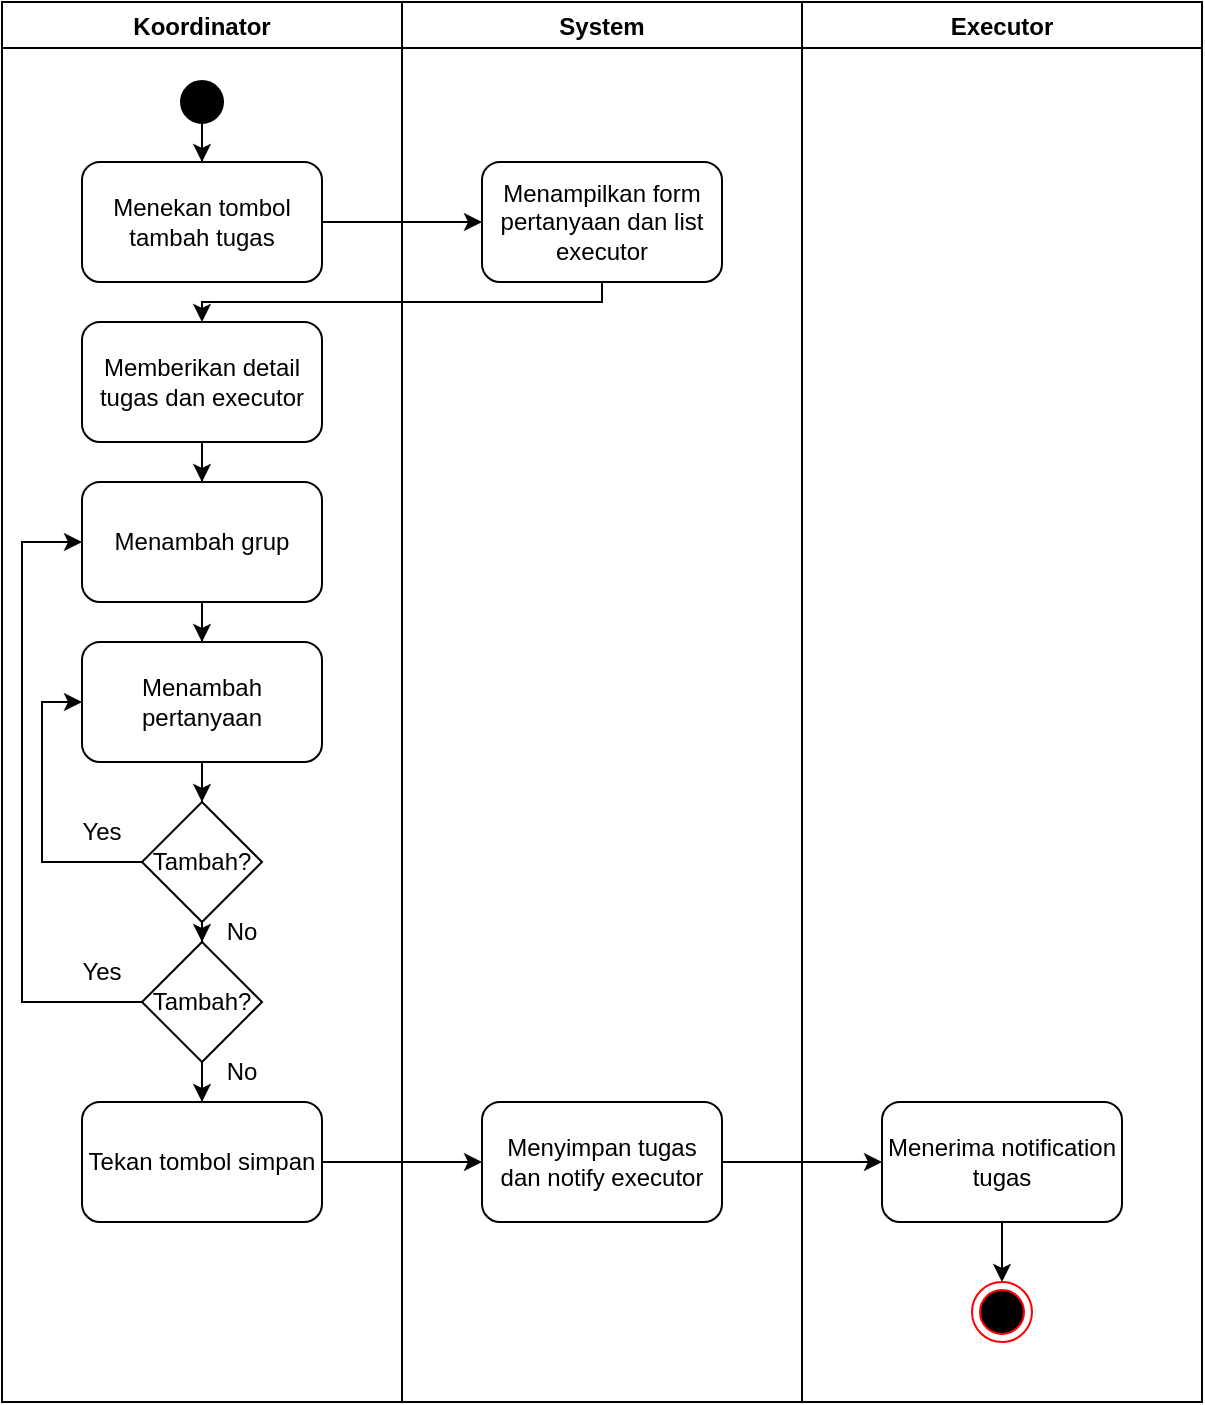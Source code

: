 <mxfile version="20.3.0" type="device"><diagram id="TBLnxZeJ3RI-i0YEfgrp" name="Page-1"><mxGraphModel dx="1480" dy="744" grid="1" gridSize="10" guides="1" tooltips="1" connect="1" arrows="1" fold="1" page="1" pageScale="1" pageWidth="850" pageHeight="1100" math="0" shadow="0"><root><mxCell id="0"/><mxCell id="1" parent="0"/><mxCell id="LxbrIodckl7pqJ2u9BlP-1" value="Koordinator" style="swimlane;" vertex="1" parent="1"><mxGeometry x="160" y="40" width="200" height="700" as="geometry"/></mxCell><mxCell id="LxbrIodckl7pqJ2u9BlP-7" style="edgeStyle=orthogonalEdgeStyle;rounded=0;orthogonalLoop=1;jettySize=auto;html=1;" edge="1" parent="LxbrIodckl7pqJ2u9BlP-1" source="LxbrIodckl7pqJ2u9BlP-3" target="LxbrIodckl7pqJ2u9BlP-4"><mxGeometry relative="1" as="geometry"/></mxCell><mxCell id="LxbrIodckl7pqJ2u9BlP-3" value="" style="strokeWidth=2;html=1;shape=mxgraph.flowchart.start_2;whiteSpace=wrap;fillColor=#000000;container=0;" vertex="1" parent="LxbrIodckl7pqJ2u9BlP-1"><mxGeometry x="90" y="40" width="20" height="20" as="geometry"/></mxCell><mxCell id="LxbrIodckl7pqJ2u9BlP-4" value="Menekan tombol tambah tugas" style="rounded=1;whiteSpace=wrap;html=1;" vertex="1" parent="LxbrIodckl7pqJ2u9BlP-1"><mxGeometry x="40" y="80" width="120" height="60" as="geometry"/></mxCell><mxCell id="LxbrIodckl7pqJ2u9BlP-14" style="edgeStyle=orthogonalEdgeStyle;rounded=0;orthogonalLoop=1;jettySize=auto;html=1;" edge="1" parent="LxbrIodckl7pqJ2u9BlP-1" source="LxbrIodckl7pqJ2u9BlP-10" target="LxbrIodckl7pqJ2u9BlP-12"><mxGeometry relative="1" as="geometry"/></mxCell><mxCell id="LxbrIodckl7pqJ2u9BlP-10" value="Menambah grup" style="whiteSpace=wrap;html=1;rounded=1;" vertex="1" parent="LxbrIodckl7pqJ2u9BlP-1"><mxGeometry x="40" y="240" width="120" height="60" as="geometry"/></mxCell><mxCell id="LxbrIodckl7pqJ2u9BlP-15" style="edgeStyle=orthogonalEdgeStyle;rounded=0;orthogonalLoop=1;jettySize=auto;html=1;" edge="1" parent="LxbrIodckl7pqJ2u9BlP-1" source="LxbrIodckl7pqJ2u9BlP-12" target="LxbrIodckl7pqJ2u9BlP-13"><mxGeometry relative="1" as="geometry"/></mxCell><mxCell id="LxbrIodckl7pqJ2u9BlP-12" value="Menambah pertanyaan" style="whiteSpace=wrap;html=1;rounded=1;" vertex="1" parent="LxbrIodckl7pqJ2u9BlP-1"><mxGeometry x="40" y="320" width="120" height="60" as="geometry"/></mxCell><mxCell id="LxbrIodckl7pqJ2u9BlP-20" style="edgeStyle=orthogonalEdgeStyle;rounded=0;orthogonalLoop=1;jettySize=auto;html=1;" edge="1" parent="LxbrIodckl7pqJ2u9BlP-1" source="LxbrIodckl7pqJ2u9BlP-13" target="LxbrIodckl7pqJ2u9BlP-18"><mxGeometry relative="1" as="geometry"/></mxCell><mxCell id="LxbrIodckl7pqJ2u9BlP-13" value="Tambah?" style="rhombus;whiteSpace=wrap;html=1;" vertex="1" parent="LxbrIodckl7pqJ2u9BlP-1"><mxGeometry x="70" y="400" width="60" height="60" as="geometry"/></mxCell><mxCell id="LxbrIodckl7pqJ2u9BlP-17" style="edgeStyle=orthogonalEdgeStyle;rounded=0;orthogonalLoop=1;jettySize=auto;html=1;entryX=0;entryY=0.5;entryDx=0;entryDy=0;" edge="1" parent="LxbrIodckl7pqJ2u9BlP-1" source="LxbrIodckl7pqJ2u9BlP-13" target="LxbrIodckl7pqJ2u9BlP-12"><mxGeometry relative="1" as="geometry"><mxPoint x="30" y="410" as="targetPoint"/><Array as="points"><mxPoint x="20" y="430"/><mxPoint x="20" y="350"/></Array></mxGeometry></mxCell><mxCell id="LxbrIodckl7pqJ2u9BlP-19" style="edgeStyle=orthogonalEdgeStyle;rounded=0;orthogonalLoop=1;jettySize=auto;html=1;entryX=0;entryY=0.5;entryDx=0;entryDy=0;" edge="1" parent="LxbrIodckl7pqJ2u9BlP-1" source="LxbrIodckl7pqJ2u9BlP-18" target="LxbrIodckl7pqJ2u9BlP-10"><mxGeometry relative="1" as="geometry"><Array as="points"><mxPoint x="10" y="500"/><mxPoint x="10" y="270"/></Array></mxGeometry></mxCell><mxCell id="LxbrIodckl7pqJ2u9BlP-25" value="" style="edgeStyle=orthogonalEdgeStyle;rounded=0;orthogonalLoop=1;jettySize=auto;html=1;" edge="1" parent="LxbrIodckl7pqJ2u9BlP-1" source="LxbrIodckl7pqJ2u9BlP-18" target="LxbrIodckl7pqJ2u9BlP-24"><mxGeometry relative="1" as="geometry"/></mxCell><mxCell id="LxbrIodckl7pqJ2u9BlP-18" value="Tambah?" style="rhombus;whiteSpace=wrap;html=1;" vertex="1" parent="LxbrIodckl7pqJ2u9BlP-1"><mxGeometry x="70" y="470" width="60" height="60" as="geometry"/></mxCell><mxCell id="LxbrIodckl7pqJ2u9BlP-24" value="Tekan tombol simpan" style="rounded=1;whiteSpace=wrap;html=1;" vertex="1" parent="LxbrIodckl7pqJ2u9BlP-1"><mxGeometry x="40" y="550" width="120" height="60" as="geometry"/></mxCell><mxCell id="LxbrIodckl7pqJ2u9BlP-28" style="edgeStyle=orthogonalEdgeStyle;rounded=0;orthogonalLoop=1;jettySize=auto;html=1;entryX=0.5;entryY=0;entryDx=0;entryDy=0;" edge="1" parent="LxbrIodckl7pqJ2u9BlP-1" source="LxbrIodckl7pqJ2u9BlP-26" target="LxbrIodckl7pqJ2u9BlP-10"><mxGeometry relative="1" as="geometry"/></mxCell><mxCell id="LxbrIodckl7pqJ2u9BlP-26" value="Memberikan detail tugas dan executor" style="whiteSpace=wrap;html=1;rounded=1;" vertex="1" parent="LxbrIodckl7pqJ2u9BlP-1"><mxGeometry x="40" y="160" width="120" height="60" as="geometry"/></mxCell><mxCell id="LxbrIodckl7pqJ2u9BlP-64" value="Yes" style="text;html=1;strokeColor=none;fillColor=none;align=center;verticalAlign=middle;whiteSpace=wrap;rounded=0;" vertex="1" parent="LxbrIodckl7pqJ2u9BlP-1"><mxGeometry x="20" y="400" width="60" height="30" as="geometry"/></mxCell><mxCell id="LxbrIodckl7pqJ2u9BlP-65" value="Yes" style="text;html=1;strokeColor=none;fillColor=none;align=center;verticalAlign=middle;whiteSpace=wrap;rounded=0;" vertex="1" parent="LxbrIodckl7pqJ2u9BlP-1"><mxGeometry x="20" y="470" width="60" height="30" as="geometry"/></mxCell><mxCell id="LxbrIodckl7pqJ2u9BlP-66" value="No" style="text;html=1;strokeColor=none;fillColor=none;align=center;verticalAlign=middle;whiteSpace=wrap;rounded=0;" vertex="1" parent="LxbrIodckl7pqJ2u9BlP-1"><mxGeometry x="90" y="450" width="60" height="30" as="geometry"/></mxCell><mxCell id="LxbrIodckl7pqJ2u9BlP-67" value="No" style="text;html=1;strokeColor=none;fillColor=none;align=center;verticalAlign=middle;whiteSpace=wrap;rounded=0;" vertex="1" parent="LxbrIodckl7pqJ2u9BlP-1"><mxGeometry x="90" y="520" width="60" height="30" as="geometry"/></mxCell><mxCell id="LxbrIodckl7pqJ2u9BlP-2" value="System" style="swimlane;" vertex="1" parent="1"><mxGeometry x="360" y="40" width="200" height="700" as="geometry"/></mxCell><mxCell id="LxbrIodckl7pqJ2u9BlP-5" value="Menampilkan form pertanyaan dan list executor" style="rounded=1;whiteSpace=wrap;html=1;" vertex="1" parent="LxbrIodckl7pqJ2u9BlP-2"><mxGeometry x="40" y="80" width="120" height="60" as="geometry"/></mxCell><mxCell id="LxbrIodckl7pqJ2u9BlP-29" value="Menyimpan tugas dan notify executor" style="whiteSpace=wrap;html=1;rounded=1;" vertex="1" parent="LxbrIodckl7pqJ2u9BlP-2"><mxGeometry x="40" y="550" width="120" height="60" as="geometry"/></mxCell><mxCell id="LxbrIodckl7pqJ2u9BlP-6" value="Executor" style="swimlane;" vertex="1" parent="1"><mxGeometry x="560" y="40" width="200" height="700" as="geometry"/></mxCell><mxCell id="LxbrIodckl7pqJ2u9BlP-63" style="edgeStyle=orthogonalEdgeStyle;rounded=0;orthogonalLoop=1;jettySize=auto;html=1;entryX=0.5;entryY=0;entryDx=0;entryDy=0;" edge="1" parent="LxbrIodckl7pqJ2u9BlP-6" source="LxbrIodckl7pqJ2u9BlP-31" target="LxbrIodckl7pqJ2u9BlP-62"><mxGeometry relative="1" as="geometry"/></mxCell><mxCell id="LxbrIodckl7pqJ2u9BlP-31" value="Menerima notification tugas" style="whiteSpace=wrap;html=1;rounded=1;" vertex="1" parent="LxbrIodckl7pqJ2u9BlP-6"><mxGeometry x="40" y="550" width="120" height="60" as="geometry"/></mxCell><mxCell id="LxbrIodckl7pqJ2u9BlP-62" value="" style="ellipse;html=1;shape=endState;fillColor=#000000;strokeColor=#ff0000;" vertex="1" parent="LxbrIodckl7pqJ2u9BlP-6"><mxGeometry x="85" y="640" width="30" height="30" as="geometry"/></mxCell><mxCell id="LxbrIodckl7pqJ2u9BlP-8" style="edgeStyle=orthogonalEdgeStyle;rounded=0;orthogonalLoop=1;jettySize=auto;html=1;entryX=0;entryY=0.5;entryDx=0;entryDy=0;" edge="1" parent="1" source="LxbrIodckl7pqJ2u9BlP-4" target="LxbrIodckl7pqJ2u9BlP-5"><mxGeometry relative="1" as="geometry"/></mxCell><mxCell id="LxbrIodckl7pqJ2u9BlP-27" value="" style="edgeStyle=orthogonalEdgeStyle;rounded=0;orthogonalLoop=1;jettySize=auto;html=1;" edge="1" parent="1" source="LxbrIodckl7pqJ2u9BlP-5" target="LxbrIodckl7pqJ2u9BlP-26"><mxGeometry relative="1" as="geometry"><Array as="points"><mxPoint x="460" y="190"/><mxPoint x="260" y="190"/></Array></mxGeometry></mxCell><mxCell id="LxbrIodckl7pqJ2u9BlP-30" value="" style="edgeStyle=orthogonalEdgeStyle;rounded=0;orthogonalLoop=1;jettySize=auto;html=1;" edge="1" parent="1" source="LxbrIodckl7pqJ2u9BlP-24" target="LxbrIodckl7pqJ2u9BlP-29"><mxGeometry relative="1" as="geometry"/></mxCell><mxCell id="LxbrIodckl7pqJ2u9BlP-32" value="" style="edgeStyle=orthogonalEdgeStyle;rounded=0;orthogonalLoop=1;jettySize=auto;html=1;" edge="1" parent="1" source="LxbrIodckl7pqJ2u9BlP-29" target="LxbrIodckl7pqJ2u9BlP-31"><mxGeometry relative="1" as="geometry"/></mxCell></root></mxGraphModel></diagram></mxfile>